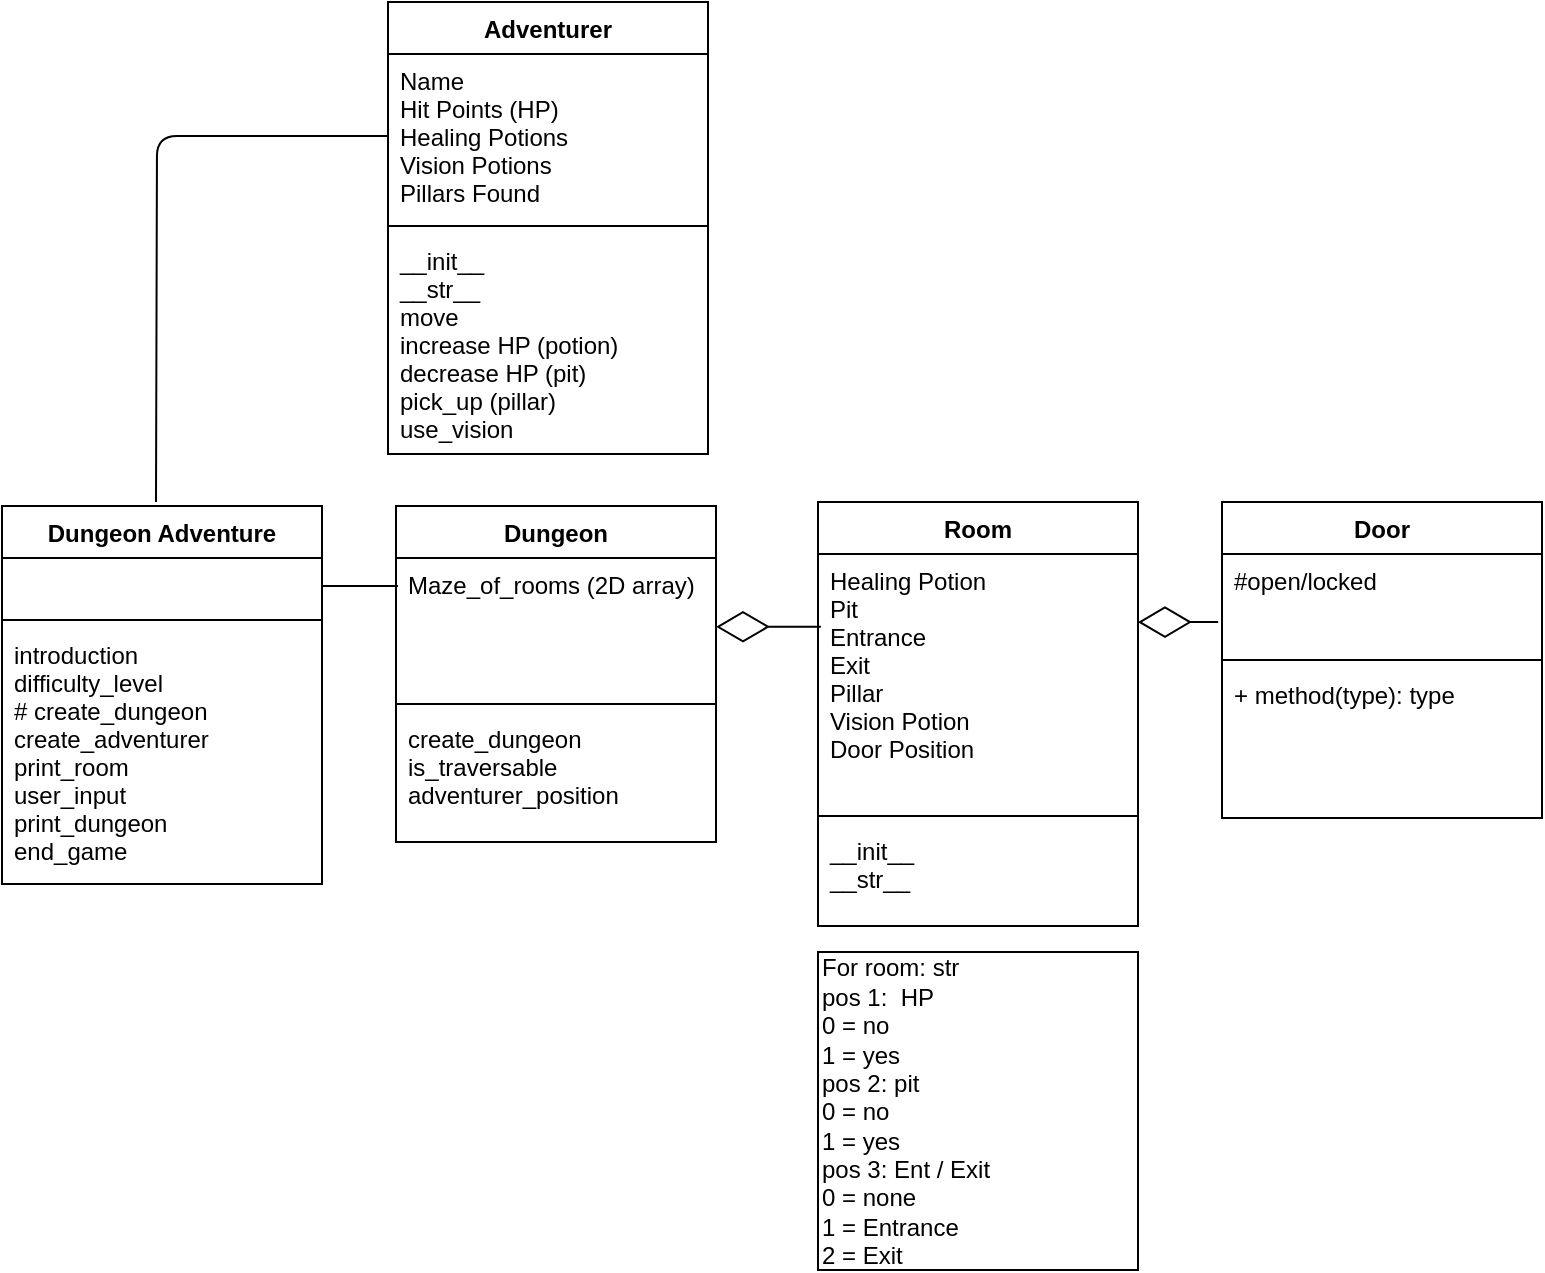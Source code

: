 <mxfile version="13.10.6" type="device"><diagram name="Page-1" id="c4acf3e9-155e-7222-9cf6-157b1a14988f"><mxGraphModel dx="1023" dy="797" grid="0" gridSize="10" guides="1" tooltips="1" connect="1" arrows="1" fold="1" page="1" pageScale="1" pageWidth="850" pageHeight="1100" background="#ffffff" math="0" shadow="0"><root><mxCell id="0"/><mxCell id="1" parent="0"/><mxCell id="wSCcSiGIN-fbHOMW3Imx-1" value="Adventurer" style="swimlane;fontStyle=1;align=center;verticalAlign=top;childLayout=stackLayout;horizontal=1;startSize=26;horizontalStack=0;resizeParent=1;resizeParentMax=0;resizeLast=0;collapsible=1;marginBottom=0;" parent="1" vertex="1"><mxGeometry x="217" y="231" width="160" height="226" as="geometry"/></mxCell><mxCell id="wSCcSiGIN-fbHOMW3Imx-2" value="Name&#10;Hit Points (HP)&#10;Healing Potions&#10;Vision Potions&#10;Pillars Found" style="text;strokeColor=none;fillColor=none;align=left;verticalAlign=top;spacingLeft=4;spacingRight=4;overflow=hidden;rotatable=0;points=[[0,0.5],[1,0.5]];portConstraint=eastwest;" parent="wSCcSiGIN-fbHOMW3Imx-1" vertex="1"><mxGeometry y="26" width="160" height="82" as="geometry"/></mxCell><mxCell id="wSCcSiGIN-fbHOMW3Imx-3" value="" style="line;strokeWidth=1;fillColor=none;align=left;verticalAlign=middle;spacingTop=-1;spacingLeft=3;spacingRight=3;rotatable=0;labelPosition=right;points=[];portConstraint=eastwest;" parent="wSCcSiGIN-fbHOMW3Imx-1" vertex="1"><mxGeometry y="108" width="160" height="8" as="geometry"/></mxCell><mxCell id="wSCcSiGIN-fbHOMW3Imx-4" value="__init__&#10;__str__&#10;move&#10;increase HP (potion)&#10;decrease HP (pit)&#10;pick_up (pillar)&#10;use_vision" style="text;strokeColor=none;fillColor=none;align=left;verticalAlign=top;spacingLeft=4;spacingRight=4;overflow=hidden;rotatable=0;points=[[0,0.5],[1,0.5]];portConstraint=eastwest;" parent="wSCcSiGIN-fbHOMW3Imx-1" vertex="1"><mxGeometry y="116" width="160" height="110" as="geometry"/></mxCell><mxCell id="wSCcSiGIN-fbHOMW3Imx-5" value="Room" style="swimlane;fontStyle=1;align=center;verticalAlign=top;childLayout=stackLayout;horizontal=1;startSize=26;horizontalStack=0;resizeParent=1;resizeParentMax=0;resizeLast=0;collapsible=1;marginBottom=0;" parent="1" vertex="1"><mxGeometry x="432" y="481" width="160" height="212" as="geometry"/></mxCell><mxCell id="wSCcSiGIN-fbHOMW3Imx-6" value="Healing Potion &#10;Pit&#10;Entrance&#10;Exit&#10;Pillar&#10;Vision Potion&#10;Door Position" style="text;strokeColor=none;fillColor=none;align=left;verticalAlign=top;spacingLeft=4;spacingRight=4;overflow=hidden;rotatable=0;points=[[0,0.5],[1,0.5]];portConstraint=eastwest;" parent="wSCcSiGIN-fbHOMW3Imx-5" vertex="1"><mxGeometry y="26" width="160" height="127" as="geometry"/></mxCell><mxCell id="wSCcSiGIN-fbHOMW3Imx-7" value="" style="line;strokeWidth=1;fillColor=none;align=left;verticalAlign=middle;spacingTop=-1;spacingLeft=3;spacingRight=3;rotatable=0;labelPosition=right;points=[];portConstraint=eastwest;" parent="wSCcSiGIN-fbHOMW3Imx-5" vertex="1"><mxGeometry y="153" width="160" height="8" as="geometry"/></mxCell><mxCell id="wSCcSiGIN-fbHOMW3Imx-8" value="__init__&#10;__str__&#10;" style="text;strokeColor=none;fillColor=none;align=left;verticalAlign=top;spacingLeft=4;spacingRight=4;overflow=hidden;rotatable=0;points=[[0,0.5],[1,0.5]];portConstraint=eastwest;" parent="wSCcSiGIN-fbHOMW3Imx-5" vertex="1"><mxGeometry y="161" width="160" height="51" as="geometry"/></mxCell><mxCell id="wSCcSiGIN-fbHOMW3Imx-9" value="Dungeon" style="swimlane;fontStyle=1;align=center;verticalAlign=top;childLayout=stackLayout;horizontal=1;startSize=26;horizontalStack=0;resizeParent=1;resizeParentMax=0;resizeLast=0;collapsible=1;marginBottom=0;" parent="1" vertex="1"><mxGeometry x="221" y="483" width="160" height="168" as="geometry"/></mxCell><mxCell id="wSCcSiGIN-fbHOMW3Imx-10" value="Maze_of_rooms (2D array)&#10;&#10;" style="text;strokeColor=none;fillColor=none;align=left;verticalAlign=top;spacingLeft=4;spacingRight=4;overflow=hidden;rotatable=0;points=[[0,0.5],[1,0.5]];portConstraint=eastwest;" parent="wSCcSiGIN-fbHOMW3Imx-9" vertex="1"><mxGeometry y="26" width="160" height="69" as="geometry"/></mxCell><mxCell id="wSCcSiGIN-fbHOMW3Imx-11" value="" style="line;strokeWidth=1;fillColor=none;align=left;verticalAlign=middle;spacingTop=-1;spacingLeft=3;spacingRight=3;rotatable=0;labelPosition=right;points=[];portConstraint=eastwest;" parent="wSCcSiGIN-fbHOMW3Imx-9" vertex="1"><mxGeometry y="95" width="160" height="8" as="geometry"/></mxCell><mxCell id="wSCcSiGIN-fbHOMW3Imx-12" value="create_dungeon&#10;is_traversable&#10;adventurer_position&#10;&#10;" style="text;strokeColor=none;fillColor=none;align=left;verticalAlign=top;spacingLeft=4;spacingRight=4;overflow=hidden;rotatable=0;points=[[0,0.5],[1,0.5]];portConstraint=eastwest;" parent="wSCcSiGIN-fbHOMW3Imx-9" vertex="1"><mxGeometry y="103" width="160" height="65" as="geometry"/></mxCell><mxCell id="wSCcSiGIN-fbHOMW3Imx-13" value="Dungeon Adventure" style="swimlane;fontStyle=1;align=center;verticalAlign=top;childLayout=stackLayout;horizontal=1;startSize=26;horizontalStack=0;resizeParent=1;resizeParentMax=0;resizeLast=0;collapsible=1;marginBottom=0;" parent="1" vertex="1"><mxGeometry x="24" y="483" width="160" height="189" as="geometry"/></mxCell><mxCell id="wSCcSiGIN-fbHOMW3Imx-14" value="   " style="text;strokeColor=none;fillColor=none;align=left;verticalAlign=top;spacingLeft=4;spacingRight=4;overflow=hidden;rotatable=0;points=[[0,0.5],[1,0.5]];portConstraint=eastwest;" parent="wSCcSiGIN-fbHOMW3Imx-13" vertex="1"><mxGeometry y="26" width="160" height="27" as="geometry"/></mxCell><mxCell id="wSCcSiGIN-fbHOMW3Imx-15" value="" style="line;strokeWidth=1;fillColor=none;align=left;verticalAlign=middle;spacingTop=-1;spacingLeft=3;spacingRight=3;rotatable=0;labelPosition=right;points=[];portConstraint=eastwest;" parent="wSCcSiGIN-fbHOMW3Imx-13" vertex="1"><mxGeometry y="53" width="160" height="8" as="geometry"/></mxCell><mxCell id="wSCcSiGIN-fbHOMW3Imx-16" value="introduction&#10;difficulty_level&#10;# create_dungeon&#10;create_adventurer&#10;print_room&#10;user_input&#10;print_dungeon&#10;end_game&#10;&#10;" style="text;strokeColor=none;fillColor=none;align=left;verticalAlign=top;spacingLeft=4;spacingRight=4;overflow=hidden;rotatable=0;points=[[0,0.5],[1,0.5]];portConstraint=eastwest;" parent="wSCcSiGIN-fbHOMW3Imx-13" vertex="1"><mxGeometry y="61" width="160" height="128" as="geometry"/></mxCell><mxCell id="wSCcSiGIN-fbHOMW3Imx-18" value="" style="endArrow=diamondThin;endFill=0;endSize=24;html=1;exitX=0.009;exitY=0.286;exitDx=0;exitDy=0;exitPerimeter=0;" parent="1" source="wSCcSiGIN-fbHOMW3Imx-6" target="wSCcSiGIN-fbHOMW3Imx-10" edge="1"><mxGeometry width="160" relative="1" as="geometry"><mxPoint x="168" y="725" as="sourcePoint"/><mxPoint x="328" y="725" as="targetPoint"/></mxGeometry></mxCell><mxCell id="wSCcSiGIN-fbHOMW3Imx-19" value="" style="endArrow=none;html=1;" parent="1" edge="1"><mxGeometry width="50" height="50" relative="1" as="geometry"><mxPoint x="222" y="523" as="sourcePoint"/><mxPoint x="184" y="523" as="targetPoint"/></mxGeometry></mxCell><mxCell id="wSCcSiGIN-fbHOMW3Imx-20" value="" style="endArrow=none;html=1;exitX=0;exitY=0.5;exitDx=0;exitDy=0;edgeStyle=orthogonalEdgeStyle;" parent="1" source="wSCcSiGIN-fbHOMW3Imx-2" edge="1"><mxGeometry width="50" height="50" relative="1" as="geometry"><mxPoint x="149.12" y="415.002" as="sourcePoint"/><mxPoint x="101" y="481" as="targetPoint"/></mxGeometry></mxCell><mxCell id="wSCcSiGIN-fbHOMW3Imx-21" value="For room: str&lt;br&gt;pos 1:&amp;nbsp; HP&lt;br&gt;0 = no&lt;br&gt;1 = yes&lt;br&gt;pos 2: pit&lt;br&gt;0 = no&lt;br&gt;1 = yes&lt;br&gt;pos 3: Ent / Exit&lt;br&gt;0 = none&lt;br&gt;1 = Entrance&lt;br&gt;2 = Exit" style="rounded=0;whiteSpace=wrap;html=1;align=left;" parent="1" vertex="1"><mxGeometry x="432" y="706" width="160" height="159" as="geometry"/></mxCell><mxCell id="EcJqkABPoy5UAHt9SX0_-1" value="Door" style="swimlane;fontStyle=1;align=center;verticalAlign=top;childLayout=stackLayout;horizontal=1;startSize=26;horizontalStack=0;resizeParent=1;resizeParentMax=0;resizeLast=0;collapsible=1;marginBottom=0;" vertex="1" parent="1"><mxGeometry x="634" y="481" width="160" height="158" as="geometry"/></mxCell><mxCell id="EcJqkABPoy5UAHt9SX0_-2" value="#open/locked" style="text;strokeColor=none;fillColor=none;align=left;verticalAlign=top;spacingLeft=4;spacingRight=4;overflow=hidden;rotatable=0;points=[[0,0.5],[1,0.5]];portConstraint=eastwest;" vertex="1" parent="EcJqkABPoy5UAHt9SX0_-1"><mxGeometry y="26" width="160" height="49" as="geometry"/></mxCell><mxCell id="EcJqkABPoy5UAHt9SX0_-3" value="" style="line;strokeWidth=1;fillColor=none;align=left;verticalAlign=middle;spacingTop=-1;spacingLeft=3;spacingRight=3;rotatable=0;labelPosition=right;points=[];portConstraint=eastwest;" vertex="1" parent="EcJqkABPoy5UAHt9SX0_-1"><mxGeometry y="75" width="160" height="8" as="geometry"/></mxCell><mxCell id="EcJqkABPoy5UAHt9SX0_-4" value="+ method(type): type" style="text;strokeColor=none;fillColor=none;align=left;verticalAlign=top;spacingLeft=4;spacingRight=4;overflow=hidden;rotatable=0;points=[[0,0.5],[1,0.5]];portConstraint=eastwest;" vertex="1" parent="EcJqkABPoy5UAHt9SX0_-1"><mxGeometry y="83" width="160" height="75" as="geometry"/></mxCell><mxCell id="EcJqkABPoy5UAHt9SX0_-5" value="" style="endArrow=diamondThin;endFill=0;endSize=24;html=1;exitX=-0.012;exitY=0.695;exitDx=0;exitDy=0;exitPerimeter=0;" edge="1" parent="1" source="EcJqkABPoy5UAHt9SX0_-2"><mxGeometry width="160" relative="1" as="geometry"><mxPoint x="644.44" y="541.002" as="sourcePoint"/><mxPoint x="592" y="541.072" as="targetPoint"/></mxGeometry></mxCell></root></mxGraphModel></diagram></mxfile>